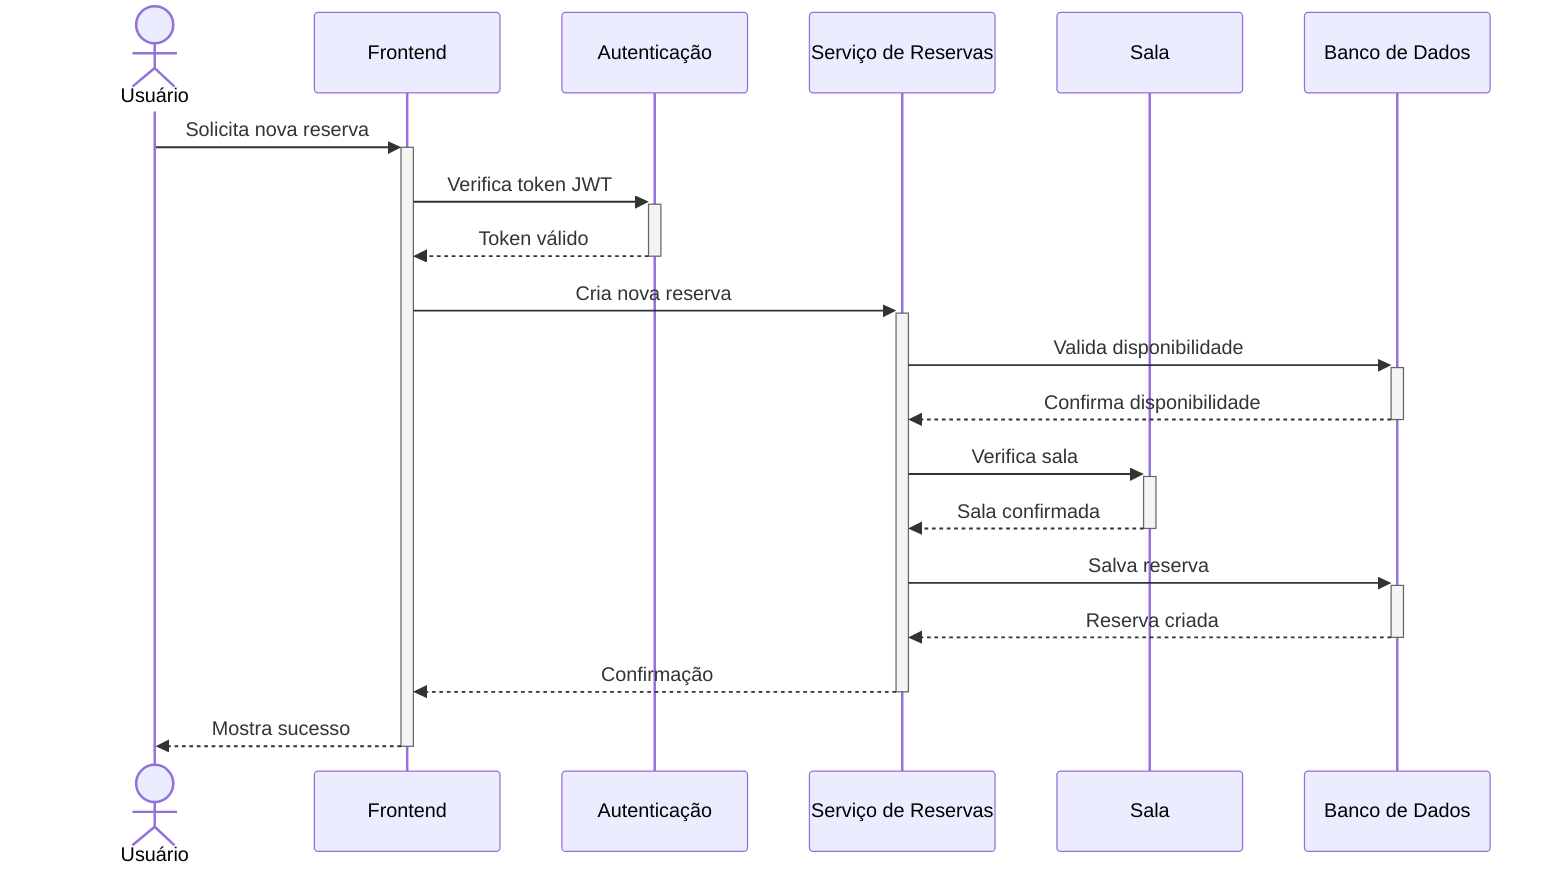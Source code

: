 sequenceDiagram
    actor U as Usuário
    participant F as Frontend
    participant A as Autenticação
    participant R as Serviço de Reservas
    participant S as Sala
    participant DB as Banco de Dados

    U->>+F: Solicita nova reserva
    F->>+A: Verifica token JWT
    A-->>-F: Token válido
    
    F->>+R: Cria nova reserva
    R->>+DB: Valida disponibilidade
    DB-->>-R: Confirma disponibilidade
    
    R->>+S: Verifica sala
    S-->>-R: Sala confirmada
    
    R->>+DB: Salva reserva
    DB-->>-R: Reserva criada
    
    R-->>-F: Confirmação
    F-->>-U: Mostra sucesso